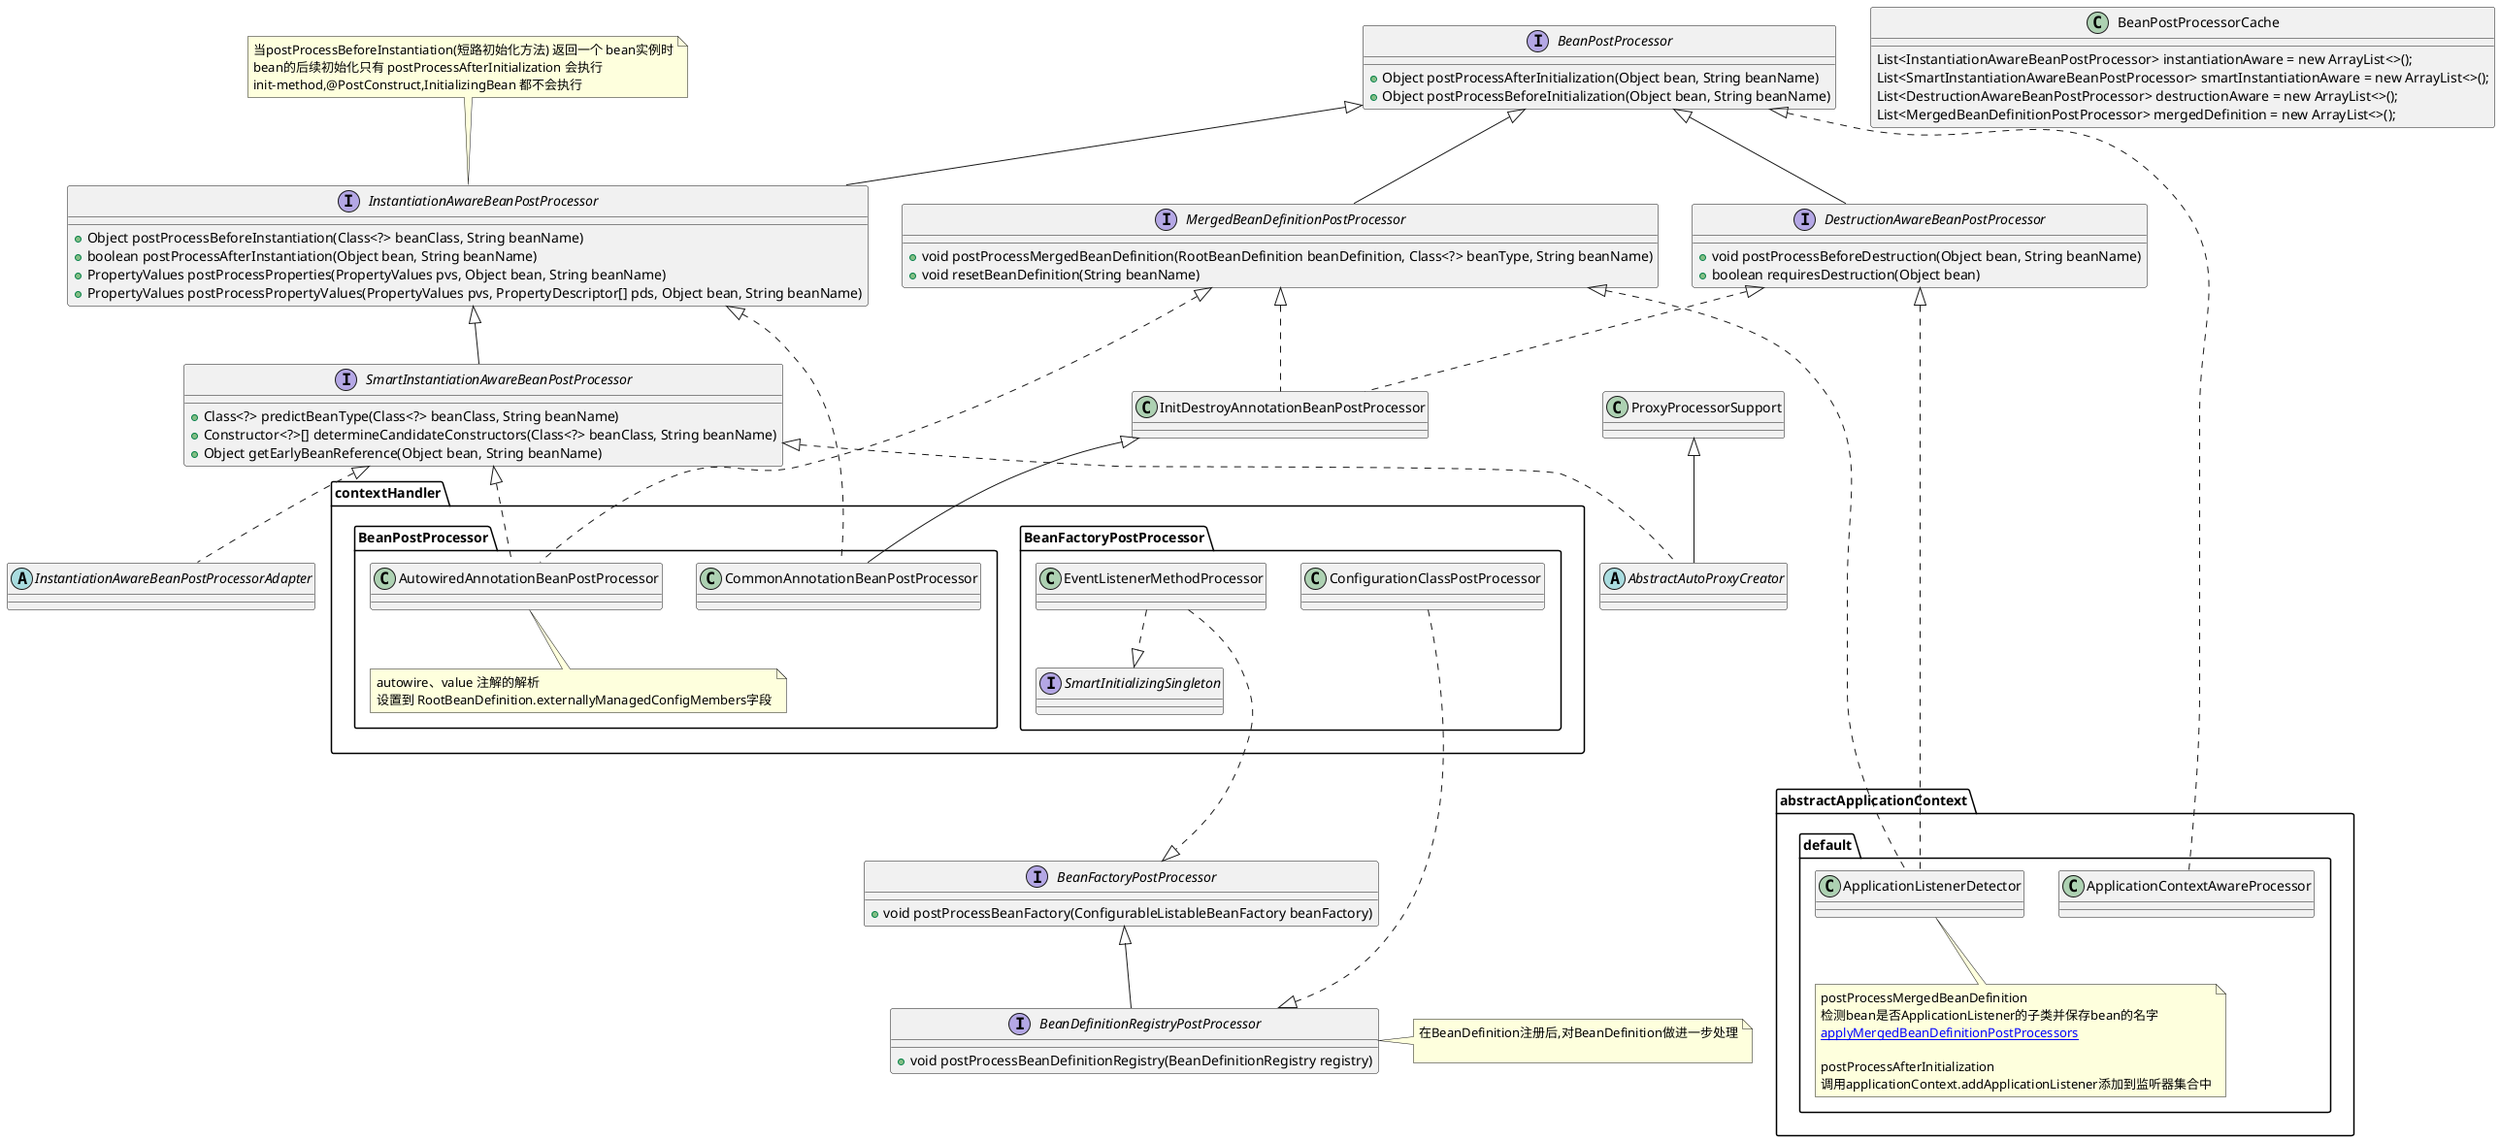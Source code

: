 @startuml
'https://plantuml.com/class-diagram
interface BeanPostProcessor{
    + Object postProcessAfterInitialization(Object bean, String beanName)
    + Object postProcessBeforeInitialization(Object bean, String beanName)
}
interface InstantiationAwareBeanPostProcessor extends BeanPostProcessor{
    + Object postProcessBeforeInstantiation(Class<?> beanClass, String beanName)
    + boolean postProcessAfterInstantiation(Object bean, String beanName)
    + PropertyValues postProcessProperties(PropertyValues pvs, Object bean, String beanName)
    + PropertyValues postProcessPropertyValues(PropertyValues pvs, PropertyDescriptor[] pds, Object bean, String beanName)
}
note top
当postProcessBeforeInstantiation(短路初始化方法) 返回一个 bean实例时
bean的后续初始化只有 postProcessAfterInitialization 会执行
init-method,@PostConstruct,InitializingBean 都不会执行
end note

interface MergedBeanDefinitionPostProcessor extends BeanPostProcessor{
	+ void postProcessMergedBeanDefinition(RootBeanDefinition beanDefinition, Class<?> beanType, String beanName)
    + void resetBeanDefinition(String beanName)
}

interface DestructionAwareBeanPostProcessor extends BeanPostProcessor{
    + void postProcessBeforeDestruction(Object bean, String beanName)
    + boolean requiresDestruction(Object bean)
}

interface SmartInstantiationAwareBeanPostProcessor extends InstantiationAwareBeanPostProcessor{
    + Class<?> predictBeanType(Class<?> beanClass, String beanName)
    + Constructor<?>[] determineCandidateConstructors(Class<?> beanClass, String beanName)
    + Object getEarlyBeanReference(Object bean, String beanName)
}

class InitDestroyAnnotationBeanPostProcessor implements DestructionAwareBeanPostProcessor, MergedBeanDefinitionPostProcessor




class BeanPostProcessorCache {
     List<InstantiationAwareBeanPostProcessor> instantiationAware = new ArrayList<>();
     List<SmartInstantiationAwareBeanPostProcessor> smartInstantiationAware = new ArrayList<>();
     List<DestructionAwareBeanPostProcessor> destructionAware = new ArrayList<>();
     List<MergedBeanDefinitionPostProcessor> mergedDefinition = new ArrayList<>();
}



abstract class InstantiationAwareBeanPostProcessorAdapter implements SmartInstantiationAwareBeanPostProcessor
abstract class AbstractAutoProxyCreator extends ProxyProcessorSupport implements SmartInstantiationAwareBeanPostProcessor




interface BeanFactoryPostProcessor{
    + void postProcessBeanFactory(ConfigurableListableBeanFactory beanFactory)
}
interface BeanDefinitionRegistryPostProcessor extends BeanFactoryPostProcessor{
    + void postProcessBeanDefinitionRegistry(BeanDefinitionRegistry registry)
}
note right
在BeanDefinition注册后,对BeanDefinition做进一步处理

end note

namespace abstractApplicationContext.default{
    'class ApplicationContextAwareProcessor implements .BeanPostProcessor
    ApplicationContextAwareProcessor .u.....|> .BeanPostProcessor
    'class ApplicationListenerDetector implements .DestructionAwareBeanPostProcessor, .MergedBeanDefinitionPostProcessor
    ApplicationListenerDetector .u.....|> .DestructionAwareBeanPostProcessor
    ApplicationListenerDetector .u.....|> .MergedBeanDefinitionPostProcessor
    note bottom of ApplicationListenerDetector
    postProcessMergedBeanDefinition
    检测bean是否ApplicationListener的子类并保存bean的名字
    [[../active/003_createBeanInstance.puml applyMergedBeanDefinitionPostProcessors]]

    postProcessAfterInitialization
    调用applicationContext.addApplicationListener添加到监听器集合中
    end note

}


namespace contextHandler{
    namespace BeanFactoryPostProcessor {
        interface SmartInitializingSingleton
        'class ConfigurationClassPostProcessor implements .BeanDefinitionRegistryPostProcessor
        ConfigurationClassPostProcessor ....|> .BeanDefinitionRegistryPostProcessor
        'class EventListenerMethodProcessor implements .SmartInitializingSingleton, .BeanFactoryPostProcessor
        EventListenerMethodProcessor ....|> .BeanFactoryPostProcessor
        EventListenerMethodProcessor ..|> SmartInitializingSingleton

    }
    namespace BeanPostProcessor{
        class AutowiredAnnotationBeanPostProcessor implements .SmartInstantiationAwareBeanPostProcessor,.MergedBeanDefinitionPostProcessor
        note bottom of AutowiredAnnotationBeanPostProcessor
        autowire、value 注解的解析
        设置到 RootBeanDefinition.externallyManagedConfigMembers字段
        end note
        class CommonAnnotationBeanPostProcessor extends .InitDestroyAnnotationBeanPostProcessor implements .InstantiationAwareBeanPostProcessor
    }

}

together {


}

@enduml